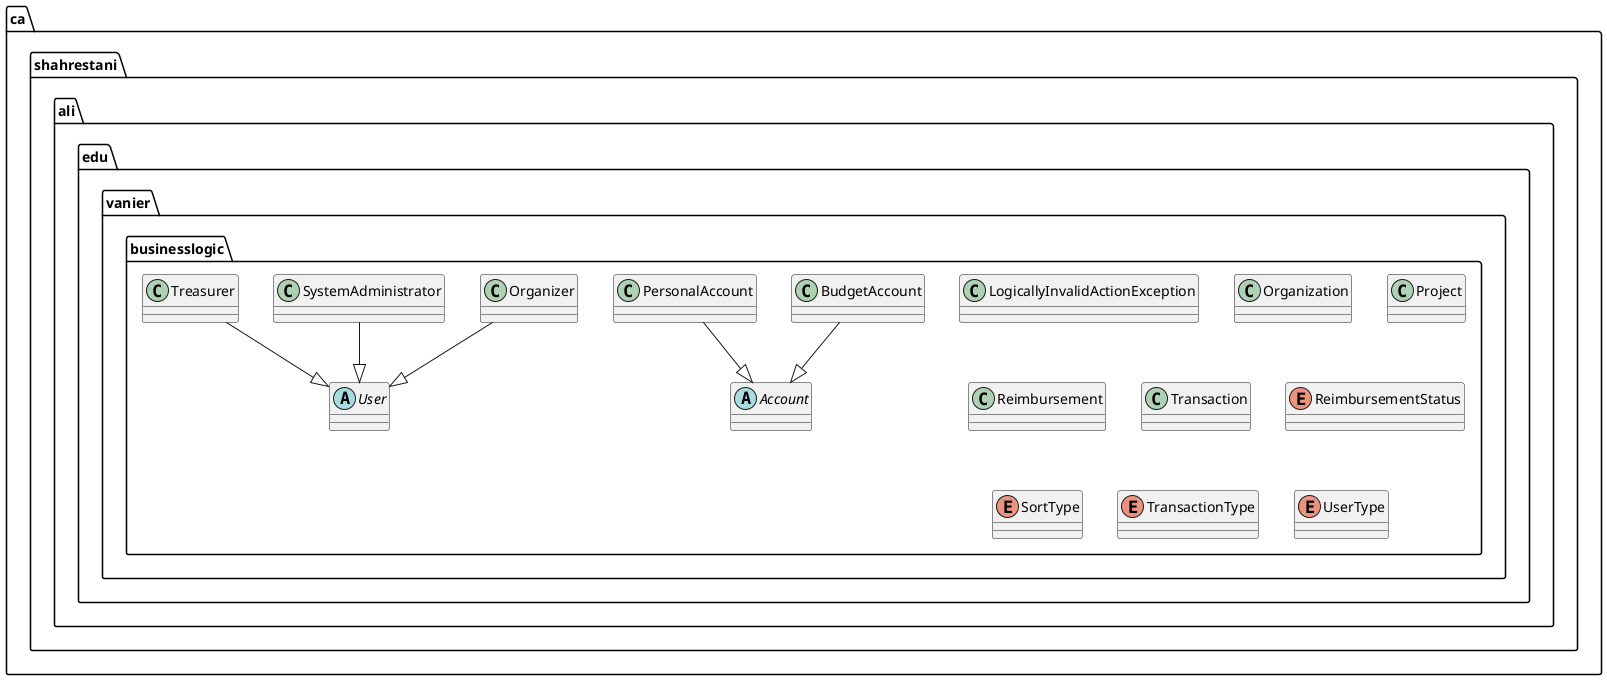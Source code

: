 @startuml
abstract class ca.shahrestani.ali.edu.vanier.businesslogic.Account
abstract class ca.shahrestani.ali.edu.vanier.businesslogic.User
class ca.shahrestani.ali.edu.vanier.businesslogic.BudgetAccount
class ca.shahrestani.ali.edu.vanier.businesslogic.LogicallyInvalidActionException
class ca.shahrestani.ali.edu.vanier.businesslogic.Organization
class ca.shahrestani.ali.edu.vanier.businesslogic.Organizer
class ca.shahrestani.ali.edu.vanier.businesslogic.PersonalAccount
class ca.shahrestani.ali.edu.vanier.businesslogic.Project
class ca.shahrestani.ali.edu.vanier.businesslogic.Reimbursement
class ca.shahrestani.ali.edu.vanier.businesslogic.SystemAdministrator
class ca.shahrestani.ali.edu.vanier.businesslogic.Transaction
class ca.shahrestani.ali.edu.vanier.businesslogic.Treasurer
enum ca.shahrestani.ali.edu.vanier.businesslogic.ReimbursementStatus
enum ca.shahrestani.ali.edu.vanier.businesslogic.SortType
enum ca.shahrestani.ali.edu.vanier.businesslogic.TransactionType
enum ca.shahrestani.ali.edu.vanier.businesslogic.UserType
ca.shahrestani.ali.edu.vanier.businesslogic.BudgetAccount --|> ca.shahrestani.ali.edu.vanier.businesslogic.Account
ca.shahrestani.ali.edu.vanier.businesslogic.Organizer --|> ca.shahrestani.ali.edu.vanier.businesslogic.User
ca.shahrestani.ali.edu.vanier.businesslogic.PersonalAccount --|> ca.shahrestani.ali.edu.vanier.businesslogic.Account
ca.shahrestani.ali.edu.vanier.businesslogic.SystemAdministrator --|> ca.shahrestani.ali.edu.vanier.businesslogic.User
ca.shahrestani.ali.edu.vanier.businesslogic.Treasurer --|> ca.shahrestani.ali.edu.vanier.businesslogic.User
@enduml
